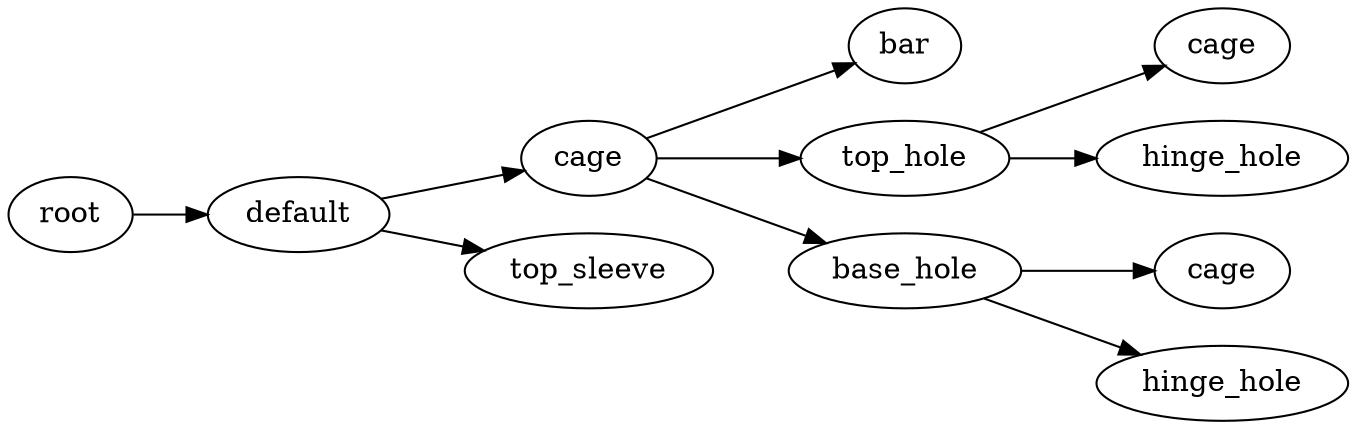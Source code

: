 digraph default {
	graph [rankdir=LR]
	root_318 [label=root href="javascript:s=&quot;\(\)\nNone&quot;; console.log(s); alert(s);"]
	default_319 [label=default href="javascript:s=&quot;\(&#x27;default&#x27;,\)\nHingeBar3XMiddleHole&quot;; console.log(s); alert(s);" tooltip=HingeBar3XMiddleHole]
	cage_320 [label=cage href="javascript:s=&quot;\(&#x27;default&#x27;,\ &#x27;cage&#x27;\)\nHingeBar3X&quot;; console.log(s); alert(s);" tooltip=HingeBar3X]
	bar_321 [label=bar href="javascript:s=&quot;\(&#x27;default&#x27;,\ &#x27;cage&#x27;,\ &#x27;bar&#x27;\)\nCylinder&quot;; console.log(s); alert(s);" tooltip=Cylinder]
	top_hole_322 [label=top_hole href="javascript:s=&quot;\(&#x27;default&#x27;,\ &#x27;cage&#x27;,\ &#x27;top_hole&#x27;\)\nHingeHole&quot;; console.log(s); alert(s);" tooltip=HingeHole]
	cage_323 [label=cage href="javascript:s=&quot;\(&#x27;default&#x27;,\ &#x27;cage&#x27;,\ &#x27;top_hole&#x27;,\ &#x27;cage&#x27;\)\nCylinder&quot;; console.log(s); alert(s);" tooltip=Cylinder]
	hinge_hole_324 [label=hinge_hole href="javascript:s=&quot;\(&#x27;default&#x27;,\ &#x27;cage&#x27;,\ &#x27;top_hole&#x27;,\ &#x27;hinge_hole&#x27;\)\nRotateExtrude&quot;; console.log(s); alert(s);" tooltip=RotateExtrude]
	base_hole_325 [label=base_hole href="javascript:s=&quot;\(&#x27;default&#x27;,\ &#x27;cage&#x27;,\ &#x27;base_hole&#x27;\)\nHingeHole&quot;; console.log(s); alert(s);" tooltip=HingeHole]
	cage_326 [label=cage href="javascript:s=&quot;\(&#x27;default&#x27;,\ &#x27;cage&#x27;,\ &#x27;base_hole&#x27;,\ &#x27;cage&#x27;\)\nCylinder&quot;; console.log(s); alert(s);" tooltip=Cylinder]
	hinge_hole_327 [label=hinge_hole href="javascript:s=&quot;\(&#x27;default&#x27;,\ &#x27;cage&#x27;,\ &#x27;base_hole&#x27;,\ &#x27;hinge_hole&#x27;\)\nRotateExtrude&quot;; console.log(s); alert(s);" tooltip=RotateExtrude]
	top_sleeve_328 [label=top_sleeve href="javascript:s=&quot;\(&#x27;default&#x27;,\ &#x27;top_sleeve&#x27;\)\nCylinder&quot;; console.log(s); alert(s);" tooltip=Cylinder]
	root_318 -> default_319
	default_319 -> cage_320
	cage_320 -> bar_321
	cage_320 -> top_hole_322
	top_hole_322 -> cage_323
	top_hole_322 -> hinge_hole_324
	cage_320 -> base_hole_325
	base_hole_325 -> cage_326
	base_hole_325 -> hinge_hole_327
	default_319 -> top_sleeve_328
}
